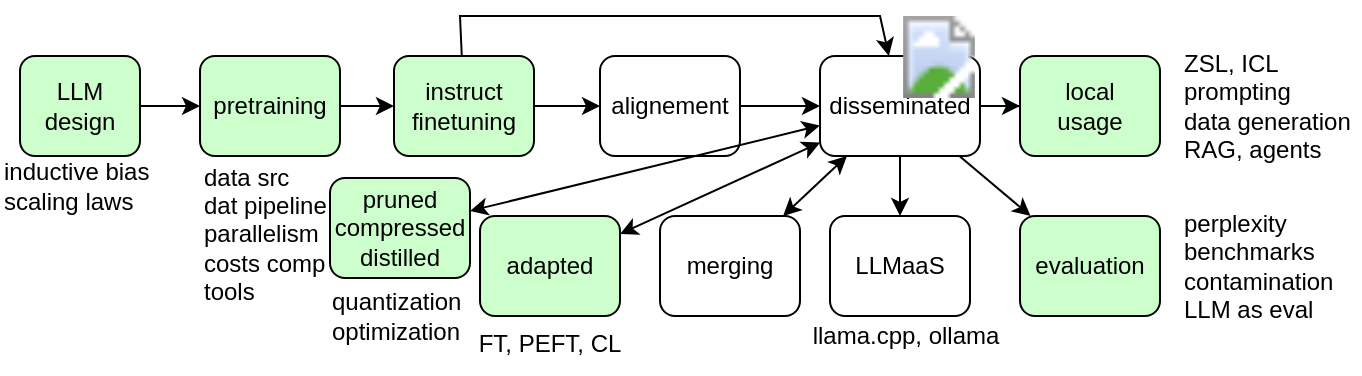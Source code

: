 <mxfile version="20.3.0" type="device"><diagram id="x2hux0v5Ti2hf9GKBPo3" name="Page-1"><mxGraphModel dx="783" dy="570" grid="1" gridSize="10" guides="1" tooltips="1" connect="1" arrows="1" fold="1" page="1" pageScale="1" pageWidth="827" pageHeight="1169" math="0" shadow="0"><root><mxCell id="0"/><mxCell id="1" parent="0"/><mxCell id="mJMjdAH-lCjHuYjlF2KX-5" value="" style="edgeStyle=orthogonalEdgeStyle;rounded=0;orthogonalLoop=1;jettySize=auto;html=1;" parent="1" source="mJMjdAH-lCjHuYjlF2KX-1" target="mJMjdAH-lCjHuYjlF2KX-2" edge="1"><mxGeometry relative="1" as="geometry"/></mxCell><mxCell id="mJMjdAH-lCjHuYjlF2KX-1" value="LLM&lt;br&gt;design" style="rounded=1;whiteSpace=wrap;html=1;fillColor=#CCFFCC;" parent="1" vertex="1"><mxGeometry x="80" y="180" width="60" height="50" as="geometry"/></mxCell><mxCell id="mJMjdAH-lCjHuYjlF2KX-9" value="" style="edgeStyle=orthogonalEdgeStyle;rounded=0;orthogonalLoop=1;jettySize=auto;html=1;" parent="1" source="mJMjdAH-lCjHuYjlF2KX-2" target="mJMjdAH-lCjHuYjlF2KX-8" edge="1"><mxGeometry relative="1" as="geometry"/></mxCell><mxCell id="mJMjdAH-lCjHuYjlF2KX-2" value="pretraining" style="rounded=1;whiteSpace=wrap;html=1;fillColor=#CCFFCC;" parent="1" vertex="1"><mxGeometry x="170" y="180" width="70" height="50" as="geometry"/></mxCell><mxCell id="mJMjdAH-lCjHuYjlF2KX-13" value="" style="edgeStyle=orthogonalEdgeStyle;rounded=0;orthogonalLoop=1;jettySize=auto;html=1;" parent="1" source="mJMjdAH-lCjHuYjlF2KX-8" target="mJMjdAH-lCjHuYjlF2KX-12" edge="1"><mxGeometry relative="1" as="geometry"/></mxCell><mxCell id="mJMjdAH-lCjHuYjlF2KX-8" value="instruct&lt;br&gt;finetuning" style="rounded=1;whiteSpace=wrap;html=1;fillColor=#CCFFCC;" parent="1" vertex="1"><mxGeometry x="267" y="180" width="70" height="50" as="geometry"/></mxCell><mxCell id="mJMjdAH-lCjHuYjlF2KX-15" value="" style="edgeStyle=orthogonalEdgeStyle;rounded=0;orthogonalLoop=1;jettySize=auto;html=1;" parent="1" source="mJMjdAH-lCjHuYjlF2KX-12" target="mJMjdAH-lCjHuYjlF2KX-14" edge="1"><mxGeometry relative="1" as="geometry"/></mxCell><mxCell id="mJMjdAH-lCjHuYjlF2KX-12" value="alignement" style="rounded=1;whiteSpace=wrap;html=1;" parent="1" vertex="1"><mxGeometry x="370" y="180" width="70" height="50" as="geometry"/></mxCell><mxCell id="mJMjdAH-lCjHuYjlF2KX-22" value="" style="edgeStyle=orthogonalEdgeStyle;rounded=0;orthogonalLoop=1;jettySize=auto;html=1;" parent="1" source="mJMjdAH-lCjHuYjlF2KX-14" target="mJMjdAH-lCjHuYjlF2KX-20" edge="1"><mxGeometry relative="1" as="geometry"/></mxCell><mxCell id="mJMjdAH-lCjHuYjlF2KX-14" value="disseminated" style="rounded=1;whiteSpace=wrap;html=1;" parent="1" vertex="1"><mxGeometry x="480" y="180" width="80" height="50" as="geometry"/></mxCell><mxCell id="mJMjdAH-lCjHuYjlF2KX-16" value="" style="endArrow=classic;html=1;rounded=0;" parent="1" source="mJMjdAH-lCjHuYjlF2KX-8" target="mJMjdAH-lCjHuYjlF2KX-14" edge="1"><mxGeometry width="50" height="50" relative="1" as="geometry"><mxPoint x="390" y="480" as="sourcePoint"/><mxPoint x="550" y="160" as="targetPoint"/><Array as="points"><mxPoint x="300" y="160"/><mxPoint x="510" y="160"/></Array></mxGeometry></mxCell><mxCell id="mJMjdAH-lCjHuYjlF2KX-17" value="merging" style="rounded=1;whiteSpace=wrap;html=1;" parent="1" vertex="1"><mxGeometry x="400" y="260" width="70" height="50" as="geometry"/></mxCell><mxCell id="mJMjdAH-lCjHuYjlF2KX-18" value="adapted" style="rounded=1;whiteSpace=wrap;html=1;fillColor=#CCFFCC;" parent="1" vertex="1"><mxGeometry x="310" y="260" width="70" height="50" as="geometry"/></mxCell><mxCell id="mJMjdAH-lCjHuYjlF2KX-19" value="pruned compressed&lt;br&gt;distilled" style="rounded=1;whiteSpace=wrap;html=1;fillColor=#CCFFCC;" parent="1" vertex="1"><mxGeometry x="235" y="241" width="70" height="50" as="geometry"/></mxCell><mxCell id="mJMjdAH-lCjHuYjlF2KX-20" value="local&lt;br&gt;usage" style="rounded=1;whiteSpace=wrap;html=1;fillColor=#CCFFCC;" parent="1" vertex="1"><mxGeometry x="580" y="180" width="70" height="50" as="geometry"/></mxCell><mxCell id="mJMjdAH-lCjHuYjlF2KX-21" value="LLMaaS" style="rounded=1;whiteSpace=wrap;html=1;" parent="1" vertex="1"><mxGeometry x="485" y="260" width="70" height="50" as="geometry"/></mxCell><mxCell id="mJMjdAH-lCjHuYjlF2KX-24" value="" style="endArrow=classic;html=1;rounded=0;" parent="1" source="mJMjdAH-lCjHuYjlF2KX-14" target="mJMjdAH-lCjHuYjlF2KX-21" edge="1"><mxGeometry width="50" height="50" relative="1" as="geometry"><mxPoint x="470" y="360" as="sourcePoint"/><mxPoint x="520" y="310" as="targetPoint"/></mxGeometry></mxCell><mxCell id="mJMjdAH-lCjHuYjlF2KX-25" value="" style="endArrow=classic;html=1;rounded=0;startArrow=classic;startFill=1;" parent="1" source="mJMjdAH-lCjHuYjlF2KX-14" target="mJMjdAH-lCjHuYjlF2KX-18" edge="1"><mxGeometry width="50" height="50" relative="1" as="geometry"><mxPoint x="470" y="360" as="sourcePoint"/><mxPoint x="520" y="310" as="targetPoint"/></mxGeometry></mxCell><mxCell id="mJMjdAH-lCjHuYjlF2KX-26" value="" style="endArrow=classic;html=1;rounded=0;startArrow=classic;startFill=1;" parent="1" source="mJMjdAH-lCjHuYjlF2KX-14" target="mJMjdAH-lCjHuYjlF2KX-19" edge="1"><mxGeometry width="50" height="50" relative="1" as="geometry"><mxPoint x="470" y="360" as="sourcePoint"/><mxPoint x="520" y="310" as="targetPoint"/></mxGeometry></mxCell><mxCell id="mJMjdAH-lCjHuYjlF2KX-27" value="" style="shape=image;html=1;verticalLabelPosition=bottom;verticalAlign=top;imageAspect=1;aspect=fixed;image=https://huggingface.co/datasets/huggingface/brand-assets/resolve/main/hf-logo.svg;" parent="1" vertex="1"><mxGeometry x="519" y="160" width="41" height="41" as="geometry"/></mxCell><mxCell id="MfAjSwmUDBf6zUE-S3eS-1" value="inductive bias&lt;br&gt;scaling laws" style="text;html=1;strokeColor=none;fillColor=none;align=left;verticalAlign=middle;whiteSpace=wrap;rounded=0;" vertex="1" parent="1"><mxGeometry x="70" y="230" width="80" height="30" as="geometry"/></mxCell><mxCell id="MfAjSwmUDBf6zUE-S3eS-2" value="" style="endArrow=classic;html=1;rounded=0;startArrow=classic;startFill=1;" edge="1" parent="1" source="mJMjdAH-lCjHuYjlF2KX-14" target="mJMjdAH-lCjHuYjlF2KX-17"><mxGeometry width="50" height="50" relative="1" as="geometry"><mxPoint x="490" y="233.286" as="sourcePoint"/><mxPoint x="390" y="279" as="targetPoint"/></mxGeometry></mxCell><mxCell id="MfAjSwmUDBf6zUE-S3eS-3" value="evaluation" style="rounded=1;whiteSpace=wrap;html=1;fillColor=#CCFFCC;" vertex="1" parent="1"><mxGeometry x="580" y="260" width="70" height="50" as="geometry"/></mxCell><mxCell id="MfAjSwmUDBf6zUE-S3eS-4" value="" style="endArrow=classic;html=1;rounded=0;" edge="1" parent="1" source="mJMjdAH-lCjHuYjlF2KX-14" target="MfAjSwmUDBf6zUE-S3eS-3"><mxGeometry width="50" height="50" relative="1" as="geometry"><mxPoint x="390" y="390" as="sourcePoint"/><mxPoint x="440" y="340" as="targetPoint"/></mxGeometry></mxCell><mxCell id="MfAjSwmUDBf6zUE-S3eS-5" value="ZSL, ICL&lt;br&gt;prompting&lt;br&gt;data generation&lt;br&gt;RAG, agents" style="text;html=1;strokeColor=none;fillColor=none;align=left;verticalAlign=middle;whiteSpace=wrap;rounded=0;" vertex="1" parent="1"><mxGeometry x="660" y="169" width="90" height="72" as="geometry"/></mxCell><mxCell id="MfAjSwmUDBf6zUE-S3eS-6" value="FT, PEFT, CL" style="text;html=1;strokeColor=none;fillColor=none;align=center;verticalAlign=middle;whiteSpace=wrap;rounded=0;" vertex="1" parent="1"><mxGeometry x="305" y="309" width="80" height="30" as="geometry"/></mxCell><mxCell id="MfAjSwmUDBf6zUE-S3eS-7" value="perplexity&lt;br&gt;benchmarks&lt;br&gt;contamination&lt;br&gt;LLM as eval" style="text;html=1;strokeColor=none;fillColor=none;align=left;verticalAlign=middle;whiteSpace=wrap;rounded=0;" vertex="1" parent="1"><mxGeometry x="660" y="249" width="90" height="72" as="geometry"/></mxCell><mxCell id="MfAjSwmUDBf6zUE-S3eS-8" value="quantization&lt;br&gt;optimization" style="text;html=1;strokeColor=none;fillColor=none;align=left;verticalAlign=middle;whiteSpace=wrap;rounded=0;" vertex="1" parent="1"><mxGeometry x="234" y="295" width="80" height="30" as="geometry"/></mxCell><mxCell id="MfAjSwmUDBf6zUE-S3eS-9" value="llama.cpp, ollama" style="text;html=1;strokeColor=none;fillColor=none;align=center;verticalAlign=middle;whiteSpace=wrap;rounded=0;" vertex="1" parent="1"><mxGeometry x="473" y="305" width="100" height="30" as="geometry"/></mxCell><mxCell id="MfAjSwmUDBf6zUE-S3eS-10" value="data src&lt;br&gt;dat pipeline&lt;br&gt;parallelism&lt;br&gt;costs comp&lt;br&gt;tools" style="text;html=1;strokeColor=none;fillColor=none;align=left;verticalAlign=middle;whiteSpace=wrap;rounded=0;" vertex="1" parent="1"><mxGeometry x="170" y="233" width="90" height="72" as="geometry"/></mxCell></root></mxGraphModel></diagram></mxfile>